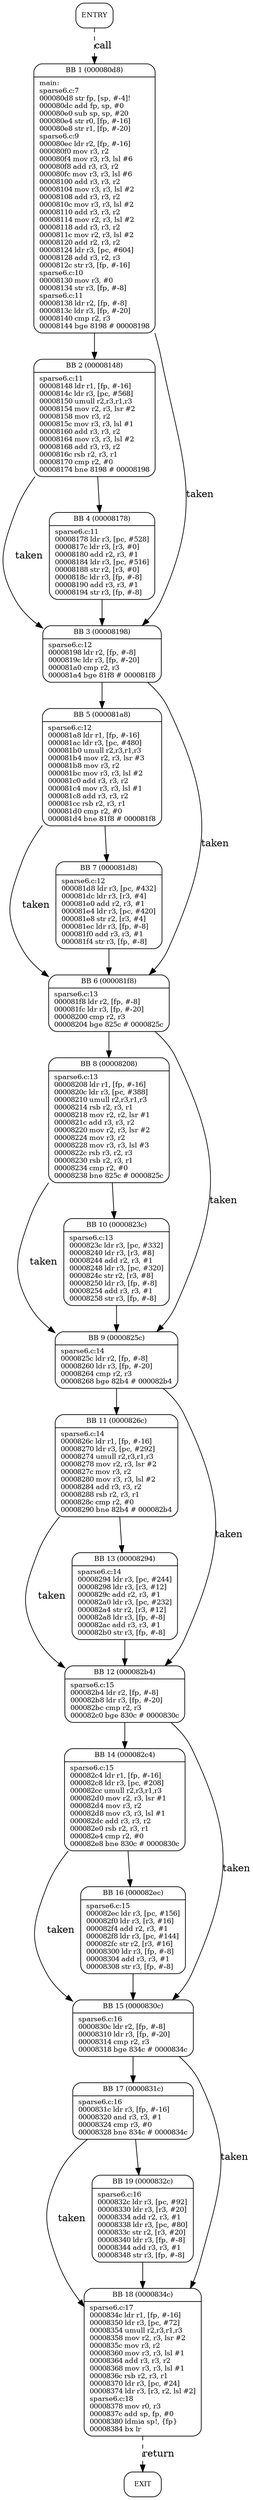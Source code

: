 digraph main{
node [shape=Mrecord, labeljust=l, fontsize=10];
	"0" [label="ENTRY"]
	"0" -> "1" [label="call", style=dashed, weight=2];
	"1" [label="{BB 1 (000080d8) | main:\lsparse6.c:7\l000080d8    str fp, [sp, #-4]!\l000080dc    add fp, sp, #0\l000080e0    sub sp, sp, #20\l000080e4    str r0, [fp, #-16]\l000080e8    str r1, [fp, #-20]\lsparse6.c:9\l000080ec    ldr r2, [fp, #-16]\l000080f0    mov r3, r2\l000080f4    mov r3, r3, lsl #6\l000080f8    add r3, r3, r2\l000080fc    mov r3, r3, lsl #6\l00008100    add r3, r3, r2\l00008104    mov r3, r3, lsl #2\l00008108    add r3, r3, r2\l0000810c    mov r3, r3, lsl #2\l00008110    add r3, r3, r2\l00008114    mov r2, r3, lsl #2\l00008118    add r3, r3, r2\l0000811c    mov r2, r3, lsl #2\l00008120    add r2, r3, r2\l00008124    ldr r3, [pc, #604]\l00008128    add r3, r2, r3\l0000812c    str r3, [fp, #-16]\lsparse6.c:10\l00008130    mov r3, #0\l00008134    str r3, [fp, #-8]\lsparse6.c:11\l00008138    ldr r2, [fp, #-8]\l0000813c    ldr r3, [fp, #-20]\l00008140    cmp r2, r3\l00008144    bge 8198    # 00008198\l }"]
	"1" -> "2" [weight=4];
	"1" -> "3" [label="taken", weight=3];
	"2" [label="{BB 2 (00008148) | sparse6.c:11\l00008148    ldr r1, [fp, #-16]\l0000814c    ldr r3, [pc, #568]\l00008150    umull r2,r3,r1,r3\l00008154    mov r2, r3, lsr #2\l00008158    mov r3, r2\l0000815c    mov r3, r3, lsl #1\l00008160    add r3, r3, r2\l00008164    mov r3, r3, lsl #2\l00008168    add r3, r3, r2\l0000816c    rsb r2, r3, r1\l00008170    cmp r2, #0\l00008174    bne 8198    # 00008198\l }"]
	"2" -> "4" [weight=4];
	"2" -> "3" [label="taken", weight=3];
	"3" [label="{BB 3 (00008198) | sparse6.c:12\l00008198    ldr r2, [fp, #-8]\l0000819c    ldr r3, [fp, #-20]\l000081a0    cmp r2, r3\l000081a4    bge 81f8    # 000081f8\l }"]
	"3" -> "5" [weight=4];
	"3" -> "6" [label="taken", weight=3];
	"4" [label="{BB 4 (00008178) | sparse6.c:11\l00008178    ldr r3, [pc, #528]\l0000817c    ldr r3, [r3, #0]\l00008180    add r2, r3, #1\l00008184    ldr r3, [pc, #516]\l00008188    str r2, [r3, #0]\l0000818c    ldr r3, [fp, #-8]\l00008190    add r3, r3, #1\l00008194    str r3, [fp, #-8]\l }"]
	"4" -> "3" [weight=4];
	"5" [label="{BB 5 (000081a8) | sparse6.c:12\l000081a8    ldr r1, [fp, #-16]\l000081ac    ldr r3, [pc, #480]\l000081b0    umull r2,r3,r1,r3\l000081b4    mov r2, r3, lsr #3\l000081b8    mov r3, r2\l000081bc    mov r3, r3, lsl #2\l000081c0    add r3, r3, r2\l000081c4    mov r3, r3, lsl #1\l000081c8    add r3, r3, r2\l000081cc    rsb r2, r3, r1\l000081d0    cmp r2, #0\l000081d4    bne 81f8    # 000081f8\l }"]
	"5" -> "7" [weight=4];
	"5" -> "6" [label="taken", weight=3];
	"6" [label="{BB 6 (000081f8) | sparse6.c:13\l000081f8    ldr r2, [fp, #-8]\l000081fc    ldr r3, [fp, #-20]\l00008200    cmp r2, r3\l00008204    bge 825c    # 0000825c\l }"]
	"6" -> "8" [weight=4];
	"6" -> "9" [label="taken", weight=3];
	"7" [label="{BB 7 (000081d8) | sparse6.c:12\l000081d8    ldr r3, [pc, #432]\l000081dc    ldr r3, [r3, #4]\l000081e0    add r2, r3, #1\l000081e4    ldr r3, [pc, #420]\l000081e8    str r2, [r3, #4]\l000081ec    ldr r3, [fp, #-8]\l000081f0    add r3, r3, #1\l000081f4    str r3, [fp, #-8]\l }"]
	"7" -> "6" [weight=4];
	"8" [label="{BB 8 (00008208) | sparse6.c:13\l00008208    ldr r1, [fp, #-16]\l0000820c    ldr r3, [pc, #388]\l00008210    umull r2,r3,r1,r3\l00008214    rsb r2, r3, r1\l00008218    mov r2, r2, lsr #1\l0000821c    add r3, r3, r2\l00008220    mov r2, r3, lsr #2\l00008224    mov r3, r2\l00008228    mov r3, r3, lsl #3\l0000822c    rsb r3, r2, r3\l00008230    rsb r2, r3, r1\l00008234    cmp r2, #0\l00008238    bne 825c    # 0000825c\l }"]
	"8" -> "10" [weight=4];
	"8" -> "9" [label="taken", weight=3];
	"9" [label="{BB 9 (0000825c) | sparse6.c:14\l0000825c    ldr r2, [fp, #-8]\l00008260    ldr r3, [fp, #-20]\l00008264    cmp r2, r3\l00008268    bge 82b4    # 000082b4\l }"]
	"9" -> "11" [weight=4];
	"9" -> "12" [label="taken", weight=3];
	"10" [label="{BB 10 (0000823c) | sparse6.c:13\l0000823c    ldr r3, [pc, #332]\l00008240    ldr r3, [r3, #8]\l00008244    add r2, r3, #1\l00008248    ldr r3, [pc, #320]\l0000824c    str r2, [r3, #8]\l00008250    ldr r3, [fp, #-8]\l00008254    add r3, r3, #1\l00008258    str r3, [fp, #-8]\l }"]
	"10" -> "9" [weight=4];
	"11" [label="{BB 11 (0000826c) | sparse6.c:14\l0000826c    ldr r1, [fp, #-16]\l00008270    ldr r3, [pc, #292]\l00008274    umull r2,r3,r1,r3\l00008278    mov r2, r3, lsr #2\l0000827c    mov r3, r2\l00008280    mov r3, r3, lsl #2\l00008284    add r3, r3, r2\l00008288    rsb r2, r3, r1\l0000828c    cmp r2, #0\l00008290    bne 82b4    # 000082b4\l }"]
	"11" -> "13" [weight=4];
	"11" -> "12" [label="taken", weight=3];
	"12" [label="{BB 12 (000082b4) | sparse6.c:15\l000082b4    ldr r2, [fp, #-8]\l000082b8    ldr r3, [fp, #-20]\l000082bc    cmp r2, r3\l000082c0    bge 830c    # 0000830c\l }"]
	"12" -> "14" [weight=4];
	"12" -> "15" [label="taken", weight=3];
	"13" [label="{BB 13 (00008294) | sparse6.c:14\l00008294    ldr r3, [pc, #244]\l00008298    ldr r3, [r3, #12]\l0000829c    add r2, r3, #1\l000082a0    ldr r3, [pc, #232]\l000082a4    str r2, [r3, #12]\l000082a8    ldr r3, [fp, #-8]\l000082ac    add r3, r3, #1\l000082b0    str r3, [fp, #-8]\l }"]
	"13" -> "12" [weight=4];
	"14" [label="{BB 14 (000082c4) | sparse6.c:15\l000082c4    ldr r1, [fp, #-16]\l000082c8    ldr r3, [pc, #208]\l000082cc    umull r2,r3,r1,r3\l000082d0    mov r2, r3, lsr #1\l000082d4    mov r3, r2\l000082d8    mov r3, r3, lsl #1\l000082dc    add r3, r3, r2\l000082e0    rsb r2, r3, r1\l000082e4    cmp r2, #0\l000082e8    bne 830c    # 0000830c\l }"]
	"14" -> "16" [weight=4];
	"14" -> "15" [label="taken", weight=3];
	"15" [label="{BB 15 (0000830c) | sparse6.c:16\l0000830c    ldr r2, [fp, #-8]\l00008310    ldr r3, [fp, #-20]\l00008314    cmp r2, r3\l00008318    bge 834c    # 0000834c\l }"]
	"15" -> "17" [weight=4];
	"15" -> "18" [label="taken", weight=3];
	"16" [label="{BB 16 (000082ec) | sparse6.c:15\l000082ec    ldr r3, [pc, #156]\l000082f0    ldr r3, [r3, #16]\l000082f4    add r2, r3, #1\l000082f8    ldr r3, [pc, #144]\l000082fc    str r2, [r3, #16]\l00008300    ldr r3, [fp, #-8]\l00008304    add r3, r3, #1\l00008308    str r3, [fp, #-8]\l }"]
	"16" -> "15" [weight=4];
	"17" [label="{BB 17 (0000831c) | sparse6.c:16\l0000831c    ldr r3, [fp, #-16]\l00008320    and r3, r3, #1\l00008324    cmp r3, #0\l00008328    bne 834c    # 0000834c\l }"]
	"17" -> "19" [weight=4];
	"17" -> "18" [label="taken", weight=3];
	"18" [label="{BB 18 (0000834c) | sparse6.c:17\l0000834c    ldr r1, [fp, #-16]\l00008350    ldr r3, [pc, #72]\l00008354    umull r2,r3,r1,r3\l00008358    mov r2, r3, lsr #2\l0000835c    mov r3, r2\l00008360    mov r3, r3, lsl #1\l00008364    add r3, r3, r2\l00008368    mov r3, r3, lsl #1\l0000836c    rsb r2, r3, r1\l00008370    ldr r3, [pc, #24]\l00008374    ldr r3, [r3, r2, lsl #2]\lsparse6.c:18\l00008378    mov r0, r3\l0000837c    add sp, fp, #0\l00008380    ldmia sp!, \{fp\}\l00008384    bx lr\l }"]
	"18" -> "20" [label="return", style=dashed, weight=2];
	"19" [label="{BB 19 (0000832c) | sparse6.c:16\l0000832c    ldr r3, [pc, #92]\l00008330    ldr r3, [r3, #20]\l00008334    add r2, r3, #1\l00008338    ldr r3, [pc, #80]\l0000833c    str r2, [r3, #20]\l00008340    ldr r3, [fp, #-8]\l00008344    add r3, r3, #1\l00008348    str r3, [fp, #-8]\l }"]
	"19" -> "18" [weight=4];
	"20" [label="EXIT"]
}
